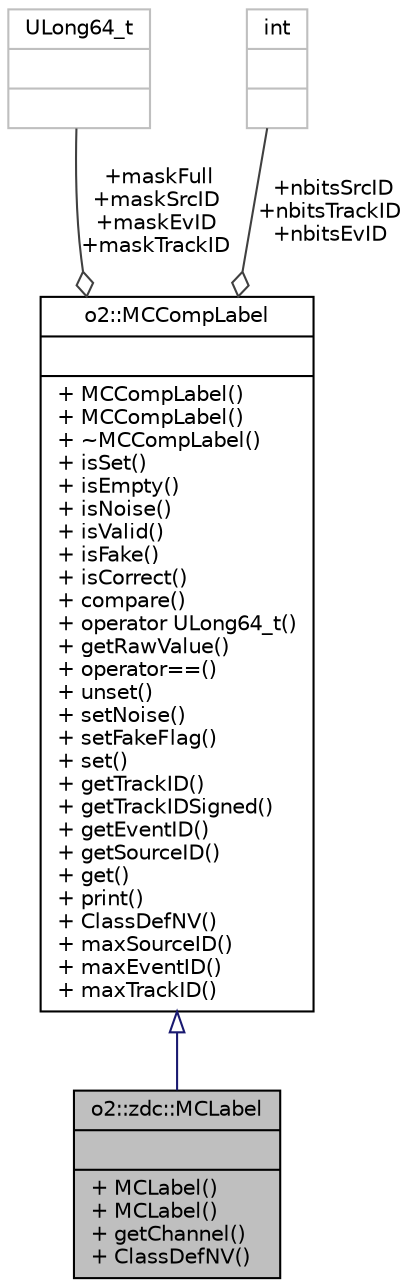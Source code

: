 digraph "o2::zdc::MCLabel"
{
 // INTERACTIVE_SVG=YES
  bgcolor="transparent";
  edge [fontname="Helvetica",fontsize="10",labelfontname="Helvetica",labelfontsize="10"];
  node [fontname="Helvetica",fontsize="10",shape=record];
  Node1 [label="{o2::zdc::MCLabel\n||+ MCLabel()\l+ MCLabel()\l+ getChannel()\l+ ClassDefNV()\l}",height=0.2,width=0.4,color="black", fillcolor="grey75", style="filled", fontcolor="black"];
  Node2 -> Node1 [dir="back",color="midnightblue",fontsize="10",style="solid",arrowtail="onormal",fontname="Helvetica"];
  Node2 [label="{o2::MCCompLabel\n||+ MCCompLabel()\l+ MCCompLabel()\l+ ~MCCompLabel()\l+ isSet()\l+ isEmpty()\l+ isNoise()\l+ isValid()\l+ isFake()\l+ isCorrect()\l+ compare()\l+ operator ULong64_t()\l+ getRawValue()\l+ operator==()\l+ unset()\l+ setNoise()\l+ setFakeFlag()\l+ set()\l+ getTrackID()\l+ getTrackIDSigned()\l+ getEventID()\l+ getSourceID()\l+ get()\l+ print()\l+ ClassDefNV()\l+ maxSourceID()\l+ maxEventID()\l+ maxTrackID()\l}",height=0.2,width=0.4,color="black",URL="$de/def/classo2_1_1MCCompLabel.html"];
  Node3 -> Node2 [color="grey25",fontsize="10",style="solid",label=" +maskFull\n+maskSrcID\n+maskEvID\n+maskTrackID" ,arrowhead="odiamond",fontname="Helvetica"];
  Node3 [label="{ULong64_t\n||}",height=0.2,width=0.4,color="grey75"];
  Node4 -> Node2 [color="grey25",fontsize="10",style="solid",label=" +nbitsSrcID\n+nbitsTrackID\n+nbitsEvID" ,arrowhead="odiamond",fontname="Helvetica"];
  Node4 [label="{int\n||}",height=0.2,width=0.4,color="grey75"];
}
